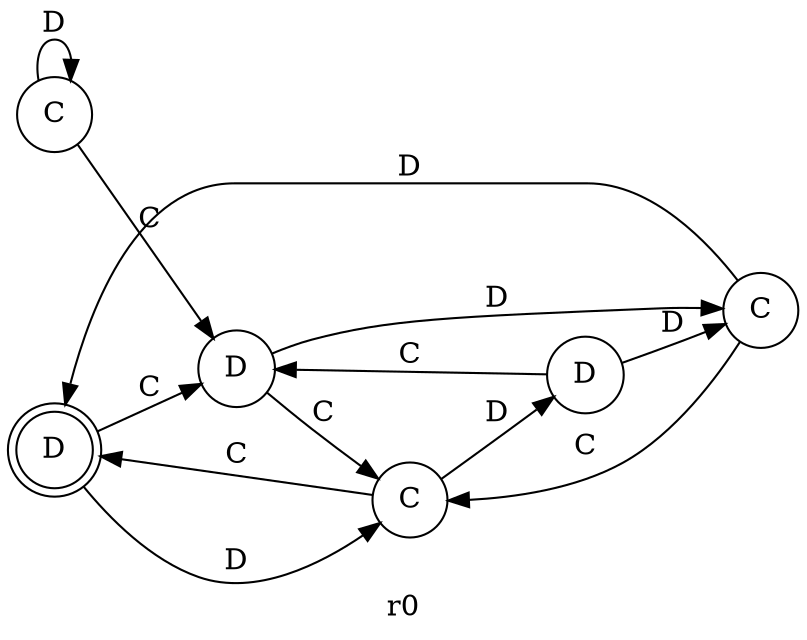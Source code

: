 digraph finite_state_machine {
            rankdir=LR
            size="8,5"
            node [shape = doublecircle]; 0
            node [shape = circle] 
 
0 [label = "D"] 
1 [label = "D"] 
2 [label = "C"] 
3 [label = "D"] 
4 [label = "C"] 
5 [label = "C"] 

0 -> 1 [ label = "C" ] 
0 -> 2 [ label = "D" ] 
1 -> 2 [ label = "C" ] 
1 -> 4 [ label = "D" ] 
2 -> 0 [ label = "C" ] 
2 -> 3 [ label = "D" ] 
3 -> 1 [ label = "C" ] 
3 -> 4 [ label = "D" ] 
4 -> 2 [ label = "C" ] 
4 -> 0 [ label = "D" ] 
5 -> 1 [ label = "C" ] 
5 -> 5 [ label = "D" ] 

    labelloc="b"
    label = "r0"
    } 
digraph finite_state_machine {
            rankdir=LR
            size="8,5"
            node [shape = doublecircle]; 0
            node [shape = circle] 
 
0 [label = "D"] 
1 [label = "D"] 
2 [label = "C"] 
3 [label = "D"] 
4 [label = "C"] 

0 -> 2 [ label = "C" ] 
0 -> 4 [ label = "D" ] 
1 -> 0 [ label = "C" ] 
1 -> 3 [ label = "D" ] 
2 -> 4 [ label = "C,D" ] 
3 -> 2 [ label = "C" ] 
3 -> 0 [ label = "D" ] 
4 -> 3 [ label = "C" ] 
4 -> 2 [ label = "D" ] 

    labelloc="b"
    label = "r1"
    } 
digraph finite_state_machine {
            rankdir=LR
            size="8,5"
            node [shape = doublecircle]; 0
            node [shape = circle] 
 
0 [label = "D"] 
1 [label = "D"] 
2 [label = "C"] 
3 [label = "D"] 
4 [label = "C"] 
5 [label = "D"] 

0 -> 1 [ label = "C,D" ] 
1 -> 3 [ label = "C" ] 
1 -> 5 [ label = "D" ] 
2 -> 0 [ label = "C" ] 
2 -> 5 [ label = "D" ] 
3 -> 1 [ label = "C" ] 
3 -> 4 [ label = "D" ] 
4 -> 2 [ label = "C" ] 
4 -> 0 [ label = "D" ] 
5 -> 2 [ label = "C,D" ] 

    labelloc="b"
    label = "r2"
    } 
digraph finite_state_machine {
            rankdir=LR
            size="8,5"
            node [shape = doublecircle]; 0
            node [shape = circle] 
 
0 [label = "D"] 
1 [label = "D"] 
2 [label = "C"] 
3 [label = "D"] 
4 [label = "C"] 

0 -> 1 [ label = "C,D" ] 
1 -> 0 [ label = "C" ] 
1 -> 3 [ label = "D" ] 
2 -> 1 [ label = "C" ] 
2 -> 4 [ label = "D" ] 
3 -> 2 [ label = "C" ] 
3 -> 0 [ label = "D" ] 
4 -> 1 [ label = "C" ] 
4 -> 2 [ label = "D" ] 

    labelloc="b"
    label = "r3"
    } 
